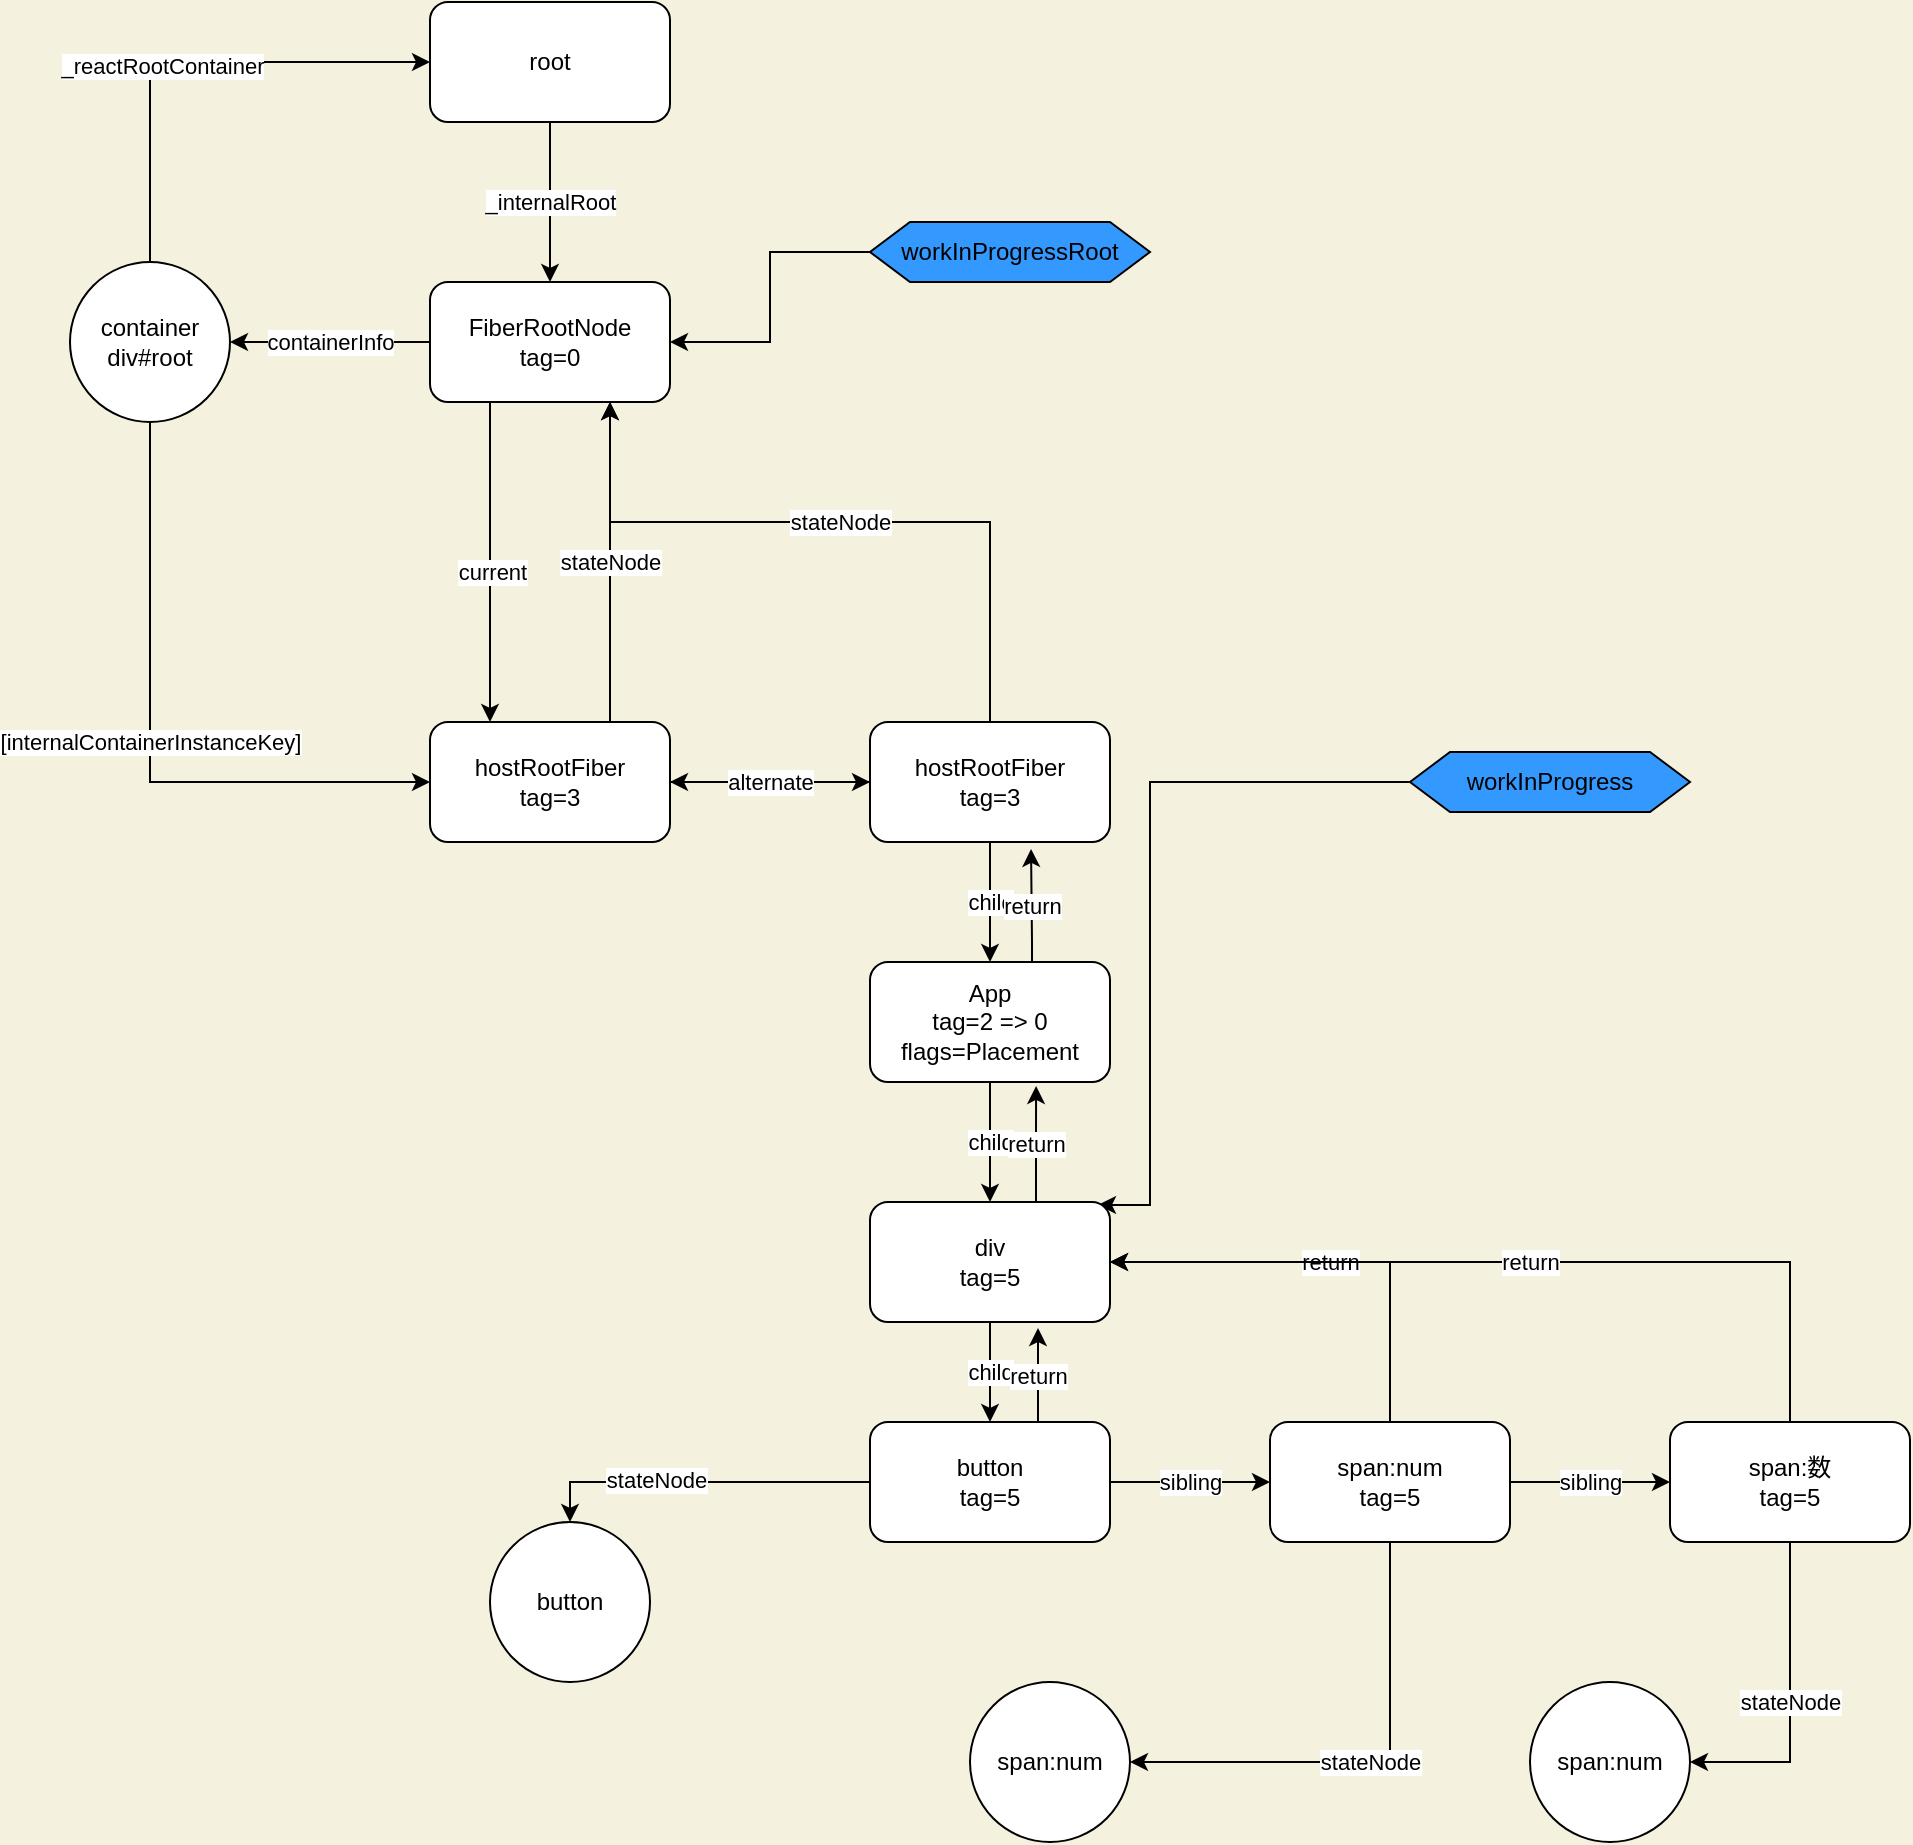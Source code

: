 <mxfile version="20.2.7" type="github">
  <diagram id="C5RBs43oDa-KdzZeNtuy" name="Page-1">
    <mxGraphModel dx="782" dy="553" grid="1" gridSize="10" guides="1" tooltips="1" connect="1" arrows="1" fold="1" page="1" pageScale="1" pageWidth="3300" pageHeight="4681" background="#F4F1DE" math="0" shadow="0">
      <root>
        <mxCell id="WIyWlLk6GJQsqaUBKTNV-0" />
        <mxCell id="WIyWlLk6GJQsqaUBKTNV-1" parent="WIyWlLk6GJQsqaUBKTNV-0" />
        <mxCell id="3UUK4Q0bITllsHRhCIir-2" value="" style="edgeStyle=orthogonalEdgeStyle;rounded=0;orthogonalLoop=1;jettySize=auto;html=1;exitX=0.25;exitY=1;exitDx=0;exitDy=0;entryX=0.25;entryY=0;entryDx=0;entryDy=0;" parent="WIyWlLk6GJQsqaUBKTNV-1" source="3UUK4Q0bITllsHRhCIir-0" target="3UUK4Q0bITllsHRhCIir-1" edge="1">
          <mxGeometry relative="1" as="geometry">
            <mxPoint x="810" y="260" as="sourcePoint" />
          </mxGeometry>
        </mxCell>
        <mxCell id="3UUK4Q0bITllsHRhCIir-3" value="current" style="edgeLabel;html=1;align=center;verticalAlign=middle;resizable=0;points=[];" parent="3UUK4Q0bITllsHRhCIir-2" vertex="1" connectable="0">
          <mxGeometry x="0.059" y="1" relative="1" as="geometry">
            <mxPoint as="offset" />
          </mxGeometry>
        </mxCell>
        <mxCell id="3UUK4Q0bITllsHRhCIir-6" value="containerInfo" style="edgeStyle=orthogonalEdgeStyle;rounded=0;orthogonalLoop=1;jettySize=auto;html=1;" parent="WIyWlLk6GJQsqaUBKTNV-1" source="3UUK4Q0bITllsHRhCIir-0" target="3UUK4Q0bITllsHRhCIir-5" edge="1">
          <mxGeometry relative="1" as="geometry" />
        </mxCell>
        <mxCell id="3UUK4Q0bITllsHRhCIir-0" value="FiberRootNode&lt;br&gt;tag=0" style="rounded=1;whiteSpace=wrap;html=1;" parent="WIyWlLk6GJQsqaUBKTNV-1" vertex="1">
          <mxGeometry x="380" y="170" width="120" height="60" as="geometry" />
        </mxCell>
        <mxCell id="3UUK4Q0bITllsHRhCIir-4" value="stateNode" style="edgeStyle=orthogonalEdgeStyle;rounded=0;orthogonalLoop=1;jettySize=auto;html=1;exitX=0.75;exitY=0;exitDx=0;exitDy=0;entryX=0.75;entryY=1;entryDx=0;entryDy=0;" parent="WIyWlLk6GJQsqaUBKTNV-1" source="3UUK4Q0bITllsHRhCIir-1" target="3UUK4Q0bITllsHRhCIir-0" edge="1">
          <mxGeometry relative="1" as="geometry" />
        </mxCell>
        <mxCell id="HrnERImqUF64ELYPwGBO-8" style="edgeStyle=orthogonalEdgeStyle;rounded=0;orthogonalLoop=1;jettySize=auto;html=1;" edge="1" parent="WIyWlLk6GJQsqaUBKTNV-1" source="3UUK4Q0bITllsHRhCIir-1">
          <mxGeometry relative="1" as="geometry">
            <mxPoint x="600" y="420" as="targetPoint" />
          </mxGeometry>
        </mxCell>
        <mxCell id="3UUK4Q0bITllsHRhCIir-1" value="hostRootFiber&lt;br&gt;tag=3" style="whiteSpace=wrap;html=1;rounded=1;" parent="WIyWlLk6GJQsqaUBKTNV-1" vertex="1">
          <mxGeometry x="380" y="390" width="120" height="60" as="geometry" />
        </mxCell>
        <mxCell id="3UUK4Q0bITllsHRhCIir-7" value="[internalContainerInstanceKey]" style="edgeStyle=orthogonalEdgeStyle;rounded=0;orthogonalLoop=1;jettySize=auto;html=1;exitX=0.5;exitY=1;exitDx=0;exitDy=0;entryX=0;entryY=0.5;entryDx=0;entryDy=0;" parent="WIyWlLk6GJQsqaUBKTNV-1" source="3UUK4Q0bITllsHRhCIir-5" target="3UUK4Q0bITllsHRhCIir-1" edge="1">
          <mxGeometry relative="1" as="geometry" />
        </mxCell>
        <mxCell id="3UUK4Q0bITllsHRhCIir-9" style="edgeStyle=orthogonalEdgeStyle;rounded=0;orthogonalLoop=1;jettySize=auto;html=1;exitX=0.5;exitY=0;exitDx=0;exitDy=0;entryX=0;entryY=0.5;entryDx=0;entryDy=0;" parent="WIyWlLk6GJQsqaUBKTNV-1" source="3UUK4Q0bITllsHRhCIir-5" target="3UUK4Q0bITllsHRhCIir-8" edge="1">
          <mxGeometry relative="1" as="geometry" />
        </mxCell>
        <mxCell id="3UUK4Q0bITllsHRhCIir-10" value="_reactRootContainer" style="edgeLabel;html=1;align=center;verticalAlign=middle;resizable=0;points=[];" parent="3UUK4Q0bITllsHRhCIir-9" vertex="1" connectable="0">
          <mxGeometry x="-0.121" y="-2" relative="1" as="geometry">
            <mxPoint as="offset" />
          </mxGeometry>
        </mxCell>
        <mxCell id="3UUK4Q0bITllsHRhCIir-5" value="container&lt;br&gt;div#root" style="ellipse;whiteSpace=wrap;html=1;aspect=fixed;" parent="WIyWlLk6GJQsqaUBKTNV-1" vertex="1">
          <mxGeometry x="200" y="160" width="80" height="80" as="geometry" />
        </mxCell>
        <mxCell id="3UUK4Q0bITllsHRhCIir-11" value="&lt;span style=&quot;font-size: 11px;&quot;&gt;_internalRoot&lt;/span&gt;" style="edgeStyle=orthogonalEdgeStyle;rounded=0;orthogonalLoop=1;jettySize=auto;html=1;exitX=0.5;exitY=1;exitDx=0;exitDy=0;entryX=0.5;entryY=0;entryDx=0;entryDy=0;" parent="WIyWlLk6GJQsqaUBKTNV-1" source="3UUK4Q0bITllsHRhCIir-8" target="3UUK4Q0bITllsHRhCIir-0" edge="1">
          <mxGeometry relative="1" as="geometry" />
        </mxCell>
        <mxCell id="3UUK4Q0bITllsHRhCIir-8" value="root" style="rounded=1;whiteSpace=wrap;html=1;" parent="WIyWlLk6GJQsqaUBKTNV-1" vertex="1">
          <mxGeometry x="380" y="30" width="120" height="60" as="geometry" />
        </mxCell>
        <mxCell id="HrnERImqUF64ELYPwGBO-1" style="edgeStyle=orthogonalEdgeStyle;rounded=0;orthogonalLoop=1;jettySize=auto;html=1;entryX=1;entryY=0.5;entryDx=0;entryDy=0;" edge="1" parent="WIyWlLk6GJQsqaUBKTNV-1" source="HrnERImqUF64ELYPwGBO-0" target="3UUK4Q0bITllsHRhCIir-0">
          <mxGeometry relative="1" as="geometry" />
        </mxCell>
        <mxCell id="HrnERImqUF64ELYPwGBO-0" value="workInProgressRoot" style="shape=hexagon;perimeter=hexagonPerimeter2;whiteSpace=wrap;html=1;fixedSize=1;fillColor=#3399FF;" vertex="1" parent="WIyWlLk6GJQsqaUBKTNV-1">
          <mxGeometry x="600" y="140" width="140" height="30" as="geometry" />
        </mxCell>
        <mxCell id="HrnERImqUF64ELYPwGBO-39" style="edgeStyle=orthogonalEdgeStyle;rounded=0;orthogonalLoop=1;jettySize=auto;html=1;entryX=0.95;entryY=0.025;entryDx=0;entryDy=0;entryPerimeter=0;" edge="1" parent="WIyWlLk6GJQsqaUBKTNV-1" source="HrnERImqUF64ELYPwGBO-2" target="HrnERImqUF64ELYPwGBO-14">
          <mxGeometry relative="1" as="geometry">
            <Array as="points">
              <mxPoint x="740" y="420" />
              <mxPoint x="740" y="632" />
            </Array>
          </mxGeometry>
        </mxCell>
        <mxCell id="HrnERImqUF64ELYPwGBO-2" value="workInProgress" style="shape=hexagon;perimeter=hexagonPerimeter2;whiteSpace=wrap;html=1;fixedSize=1;fillColor=#3399FF;" vertex="1" parent="WIyWlLk6GJQsqaUBKTNV-1">
          <mxGeometry x="870" y="405" width="140" height="30" as="geometry" />
        </mxCell>
        <mxCell id="HrnERImqUF64ELYPwGBO-7" value="alternate" style="edgeStyle=orthogonalEdgeStyle;rounded=0;orthogonalLoop=1;jettySize=auto;html=1;entryX=1;entryY=0.5;entryDx=0;entryDy=0;" edge="1" parent="WIyWlLk6GJQsqaUBKTNV-1" source="HrnERImqUF64ELYPwGBO-3" target="3UUK4Q0bITllsHRhCIir-1">
          <mxGeometry relative="1" as="geometry" />
        </mxCell>
        <mxCell id="HrnERImqUF64ELYPwGBO-13" value="child" style="edgeStyle=orthogonalEdgeStyle;rounded=0;orthogonalLoop=1;jettySize=auto;html=1;entryX=0.5;entryY=0;entryDx=0;entryDy=0;" edge="1" parent="WIyWlLk6GJQsqaUBKTNV-1" source="HrnERImqUF64ELYPwGBO-3" target="HrnERImqUF64ELYPwGBO-11">
          <mxGeometry relative="1" as="geometry" />
        </mxCell>
        <mxCell id="HrnERImqUF64ELYPwGBO-3" value="hostRootFiber&lt;br&gt;tag=3" style="whiteSpace=wrap;html=1;rounded=1;" vertex="1" parent="WIyWlLk6GJQsqaUBKTNV-1">
          <mxGeometry x="600" y="390" width="120" height="60" as="geometry" />
        </mxCell>
        <mxCell id="HrnERImqUF64ELYPwGBO-5" value="stateNode" style="edgeStyle=orthogonalEdgeStyle;rounded=0;orthogonalLoop=1;jettySize=auto;html=1;exitX=0.5;exitY=0;exitDx=0;exitDy=0;" edge="1" parent="WIyWlLk6GJQsqaUBKTNV-1" source="HrnERImqUF64ELYPwGBO-3">
          <mxGeometry relative="1" as="geometry">
            <mxPoint x="480" y="400" as="sourcePoint" />
            <mxPoint x="470" y="230" as="targetPoint" />
            <Array as="points">
              <mxPoint x="660" y="290" />
              <mxPoint x="470" y="290" />
            </Array>
          </mxGeometry>
        </mxCell>
        <mxCell id="HrnERImqUF64ELYPwGBO-12" value="return" style="edgeStyle=orthogonalEdgeStyle;rounded=0;orthogonalLoop=1;jettySize=auto;html=1;entryX=0.671;entryY=1.058;entryDx=0;entryDy=0;entryPerimeter=0;" edge="1" parent="WIyWlLk6GJQsqaUBKTNV-1" source="HrnERImqUF64ELYPwGBO-11" target="HrnERImqUF64ELYPwGBO-3">
          <mxGeometry relative="1" as="geometry">
            <Array as="points">
              <mxPoint x="681" y="500" />
              <mxPoint x="681" y="500" />
            </Array>
          </mxGeometry>
        </mxCell>
        <mxCell id="HrnERImqUF64ELYPwGBO-17" value="child" style="edgeStyle=orthogonalEdgeStyle;rounded=0;orthogonalLoop=1;jettySize=auto;html=1;entryX=0.5;entryY=0;entryDx=0;entryDy=0;" edge="1" parent="WIyWlLk6GJQsqaUBKTNV-1" source="HrnERImqUF64ELYPwGBO-11" target="HrnERImqUF64ELYPwGBO-14">
          <mxGeometry relative="1" as="geometry" />
        </mxCell>
        <mxCell id="HrnERImqUF64ELYPwGBO-11" value="App&lt;br&gt;tag=2 =&amp;gt; 0&lt;br&gt;flags=Placement" style="whiteSpace=wrap;html=1;rounded=1;" vertex="1" parent="WIyWlLk6GJQsqaUBKTNV-1">
          <mxGeometry x="600" y="510" width="120" height="60" as="geometry" />
        </mxCell>
        <mxCell id="HrnERImqUF64ELYPwGBO-16" value="return" style="edgeStyle=orthogonalEdgeStyle;rounded=0;orthogonalLoop=1;jettySize=auto;html=1;entryX=0.692;entryY=1.033;entryDx=0;entryDy=0;entryPerimeter=0;" edge="1" parent="WIyWlLk6GJQsqaUBKTNV-1" source="HrnERImqUF64ELYPwGBO-14" target="HrnERImqUF64ELYPwGBO-11">
          <mxGeometry relative="1" as="geometry">
            <Array as="points">
              <mxPoint x="683" y="600" />
              <mxPoint x="683" y="600" />
            </Array>
          </mxGeometry>
        </mxCell>
        <mxCell id="HrnERImqUF64ELYPwGBO-22" value="child" style="edgeStyle=orthogonalEdgeStyle;rounded=0;orthogonalLoop=1;jettySize=auto;html=1;entryX=0.5;entryY=0;entryDx=0;entryDy=0;" edge="1" parent="WIyWlLk6GJQsqaUBKTNV-1" source="HrnERImqUF64ELYPwGBO-14" target="HrnERImqUF64ELYPwGBO-18">
          <mxGeometry relative="1" as="geometry" />
        </mxCell>
        <mxCell id="HrnERImqUF64ELYPwGBO-14" value="div&lt;br&gt;tag=5" style="whiteSpace=wrap;html=1;rounded=1;" vertex="1" parent="WIyWlLk6GJQsqaUBKTNV-1">
          <mxGeometry x="600" y="630" width="120" height="60" as="geometry" />
        </mxCell>
        <mxCell id="HrnERImqUF64ELYPwGBO-21" value="return" style="edgeStyle=orthogonalEdgeStyle;rounded=0;orthogonalLoop=1;jettySize=auto;html=1;entryX=0.7;entryY=1.05;entryDx=0;entryDy=0;entryPerimeter=0;" edge="1" parent="WIyWlLk6GJQsqaUBKTNV-1" source="HrnERImqUF64ELYPwGBO-18" target="HrnERImqUF64ELYPwGBO-14">
          <mxGeometry relative="1" as="geometry">
            <Array as="points">
              <mxPoint x="684" y="720" />
              <mxPoint x="684" y="720" />
            </Array>
          </mxGeometry>
        </mxCell>
        <mxCell id="HrnERImqUF64ELYPwGBO-25" value="sibling" style="edgeStyle=orthogonalEdgeStyle;rounded=0;orthogonalLoop=1;jettySize=auto;html=1;entryX=0;entryY=0.5;entryDx=0;entryDy=0;" edge="1" parent="WIyWlLk6GJQsqaUBKTNV-1" source="HrnERImqUF64ELYPwGBO-18" target="HrnERImqUF64ELYPwGBO-23">
          <mxGeometry relative="1" as="geometry" />
        </mxCell>
        <mxCell id="HrnERImqUF64ELYPwGBO-31" style="edgeStyle=orthogonalEdgeStyle;rounded=0;orthogonalLoop=1;jettySize=auto;html=1;entryX=0.5;entryY=0;entryDx=0;entryDy=0;" edge="1" parent="WIyWlLk6GJQsqaUBKTNV-1" source="HrnERImqUF64ELYPwGBO-18" target="HrnERImqUF64ELYPwGBO-30">
          <mxGeometry relative="1" as="geometry" />
        </mxCell>
        <mxCell id="HrnERImqUF64ELYPwGBO-32" value="stateNode" style="edgeLabel;html=1;align=center;verticalAlign=middle;resizable=0;points=[];" vertex="1" connectable="0" parent="HrnERImqUF64ELYPwGBO-31">
          <mxGeometry x="0.262" y="-1" relative="1" as="geometry">
            <mxPoint as="offset" />
          </mxGeometry>
        </mxCell>
        <mxCell id="HrnERImqUF64ELYPwGBO-18" value="button&lt;br&gt;tag=5" style="whiteSpace=wrap;html=1;rounded=1;" vertex="1" parent="WIyWlLk6GJQsqaUBKTNV-1">
          <mxGeometry x="600" y="740" width="120" height="60" as="geometry" />
        </mxCell>
        <mxCell id="HrnERImqUF64ELYPwGBO-26" value="sibling" style="edgeStyle=orthogonalEdgeStyle;rounded=0;orthogonalLoop=1;jettySize=auto;html=1;entryX=0;entryY=0.5;entryDx=0;entryDy=0;" edge="1" parent="WIyWlLk6GJQsqaUBKTNV-1" source="HrnERImqUF64ELYPwGBO-23" target="HrnERImqUF64ELYPwGBO-24">
          <mxGeometry relative="1" as="geometry" />
        </mxCell>
        <mxCell id="HrnERImqUF64ELYPwGBO-27" value="return" style="edgeStyle=orthogonalEdgeStyle;rounded=0;orthogonalLoop=1;jettySize=auto;html=1;entryX=1;entryY=0.5;entryDx=0;entryDy=0;" edge="1" parent="WIyWlLk6GJQsqaUBKTNV-1" source="HrnERImqUF64ELYPwGBO-23" target="HrnERImqUF64ELYPwGBO-14">
          <mxGeometry relative="1" as="geometry">
            <Array as="points">
              <mxPoint x="860" y="660" />
            </Array>
          </mxGeometry>
        </mxCell>
        <mxCell id="HrnERImqUF64ELYPwGBO-36" value="stateNode" style="edgeStyle=orthogonalEdgeStyle;rounded=0;orthogonalLoop=1;jettySize=auto;html=1;entryX=1;entryY=0.5;entryDx=0;entryDy=0;" edge="1" parent="WIyWlLk6GJQsqaUBKTNV-1" source="HrnERImqUF64ELYPwGBO-23" target="HrnERImqUF64ELYPwGBO-35">
          <mxGeometry relative="1" as="geometry">
            <Array as="points">
              <mxPoint x="860" y="910" />
            </Array>
          </mxGeometry>
        </mxCell>
        <mxCell id="HrnERImqUF64ELYPwGBO-23" value="span:num&lt;br&gt;tag=5" style="whiteSpace=wrap;html=1;rounded=1;" vertex="1" parent="WIyWlLk6GJQsqaUBKTNV-1">
          <mxGeometry x="800" y="740" width="120" height="60" as="geometry" />
        </mxCell>
        <mxCell id="HrnERImqUF64ELYPwGBO-28" value="return" style="edgeStyle=orthogonalEdgeStyle;rounded=0;orthogonalLoop=1;jettySize=auto;html=1;entryX=1;entryY=0.5;entryDx=0;entryDy=0;" edge="1" parent="WIyWlLk6GJQsqaUBKTNV-1" source="HrnERImqUF64ELYPwGBO-24" target="HrnERImqUF64ELYPwGBO-14">
          <mxGeometry relative="1" as="geometry">
            <Array as="points">
              <mxPoint x="1060" y="660" />
            </Array>
          </mxGeometry>
        </mxCell>
        <mxCell id="HrnERImqUF64ELYPwGBO-38" value="stateNode" style="edgeStyle=orthogonalEdgeStyle;rounded=0;orthogonalLoop=1;jettySize=auto;html=1;entryX=1;entryY=0.5;entryDx=0;entryDy=0;" edge="1" parent="WIyWlLk6GJQsqaUBKTNV-1" source="HrnERImqUF64ELYPwGBO-24" target="HrnERImqUF64ELYPwGBO-37">
          <mxGeometry relative="1" as="geometry" />
        </mxCell>
        <mxCell id="HrnERImqUF64ELYPwGBO-24" value="span:数&lt;br&gt;tag=5" style="whiteSpace=wrap;html=1;rounded=1;" vertex="1" parent="WIyWlLk6GJQsqaUBKTNV-1">
          <mxGeometry x="1000" y="740" width="120" height="60" as="geometry" />
        </mxCell>
        <mxCell id="HrnERImqUF64ELYPwGBO-30" value="button" style="ellipse;whiteSpace=wrap;html=1;aspect=fixed;" vertex="1" parent="WIyWlLk6GJQsqaUBKTNV-1">
          <mxGeometry x="410" y="790" width="80" height="80" as="geometry" />
        </mxCell>
        <mxCell id="HrnERImqUF64ELYPwGBO-35" value="span:num" style="ellipse;whiteSpace=wrap;html=1;aspect=fixed;" vertex="1" parent="WIyWlLk6GJQsqaUBKTNV-1">
          <mxGeometry x="650" y="870" width="80" height="80" as="geometry" />
        </mxCell>
        <mxCell id="HrnERImqUF64ELYPwGBO-37" value="span:num" style="ellipse;whiteSpace=wrap;html=1;aspect=fixed;" vertex="1" parent="WIyWlLk6GJQsqaUBKTNV-1">
          <mxGeometry x="930" y="870" width="80" height="80" as="geometry" />
        </mxCell>
      </root>
    </mxGraphModel>
  </diagram>
</mxfile>
